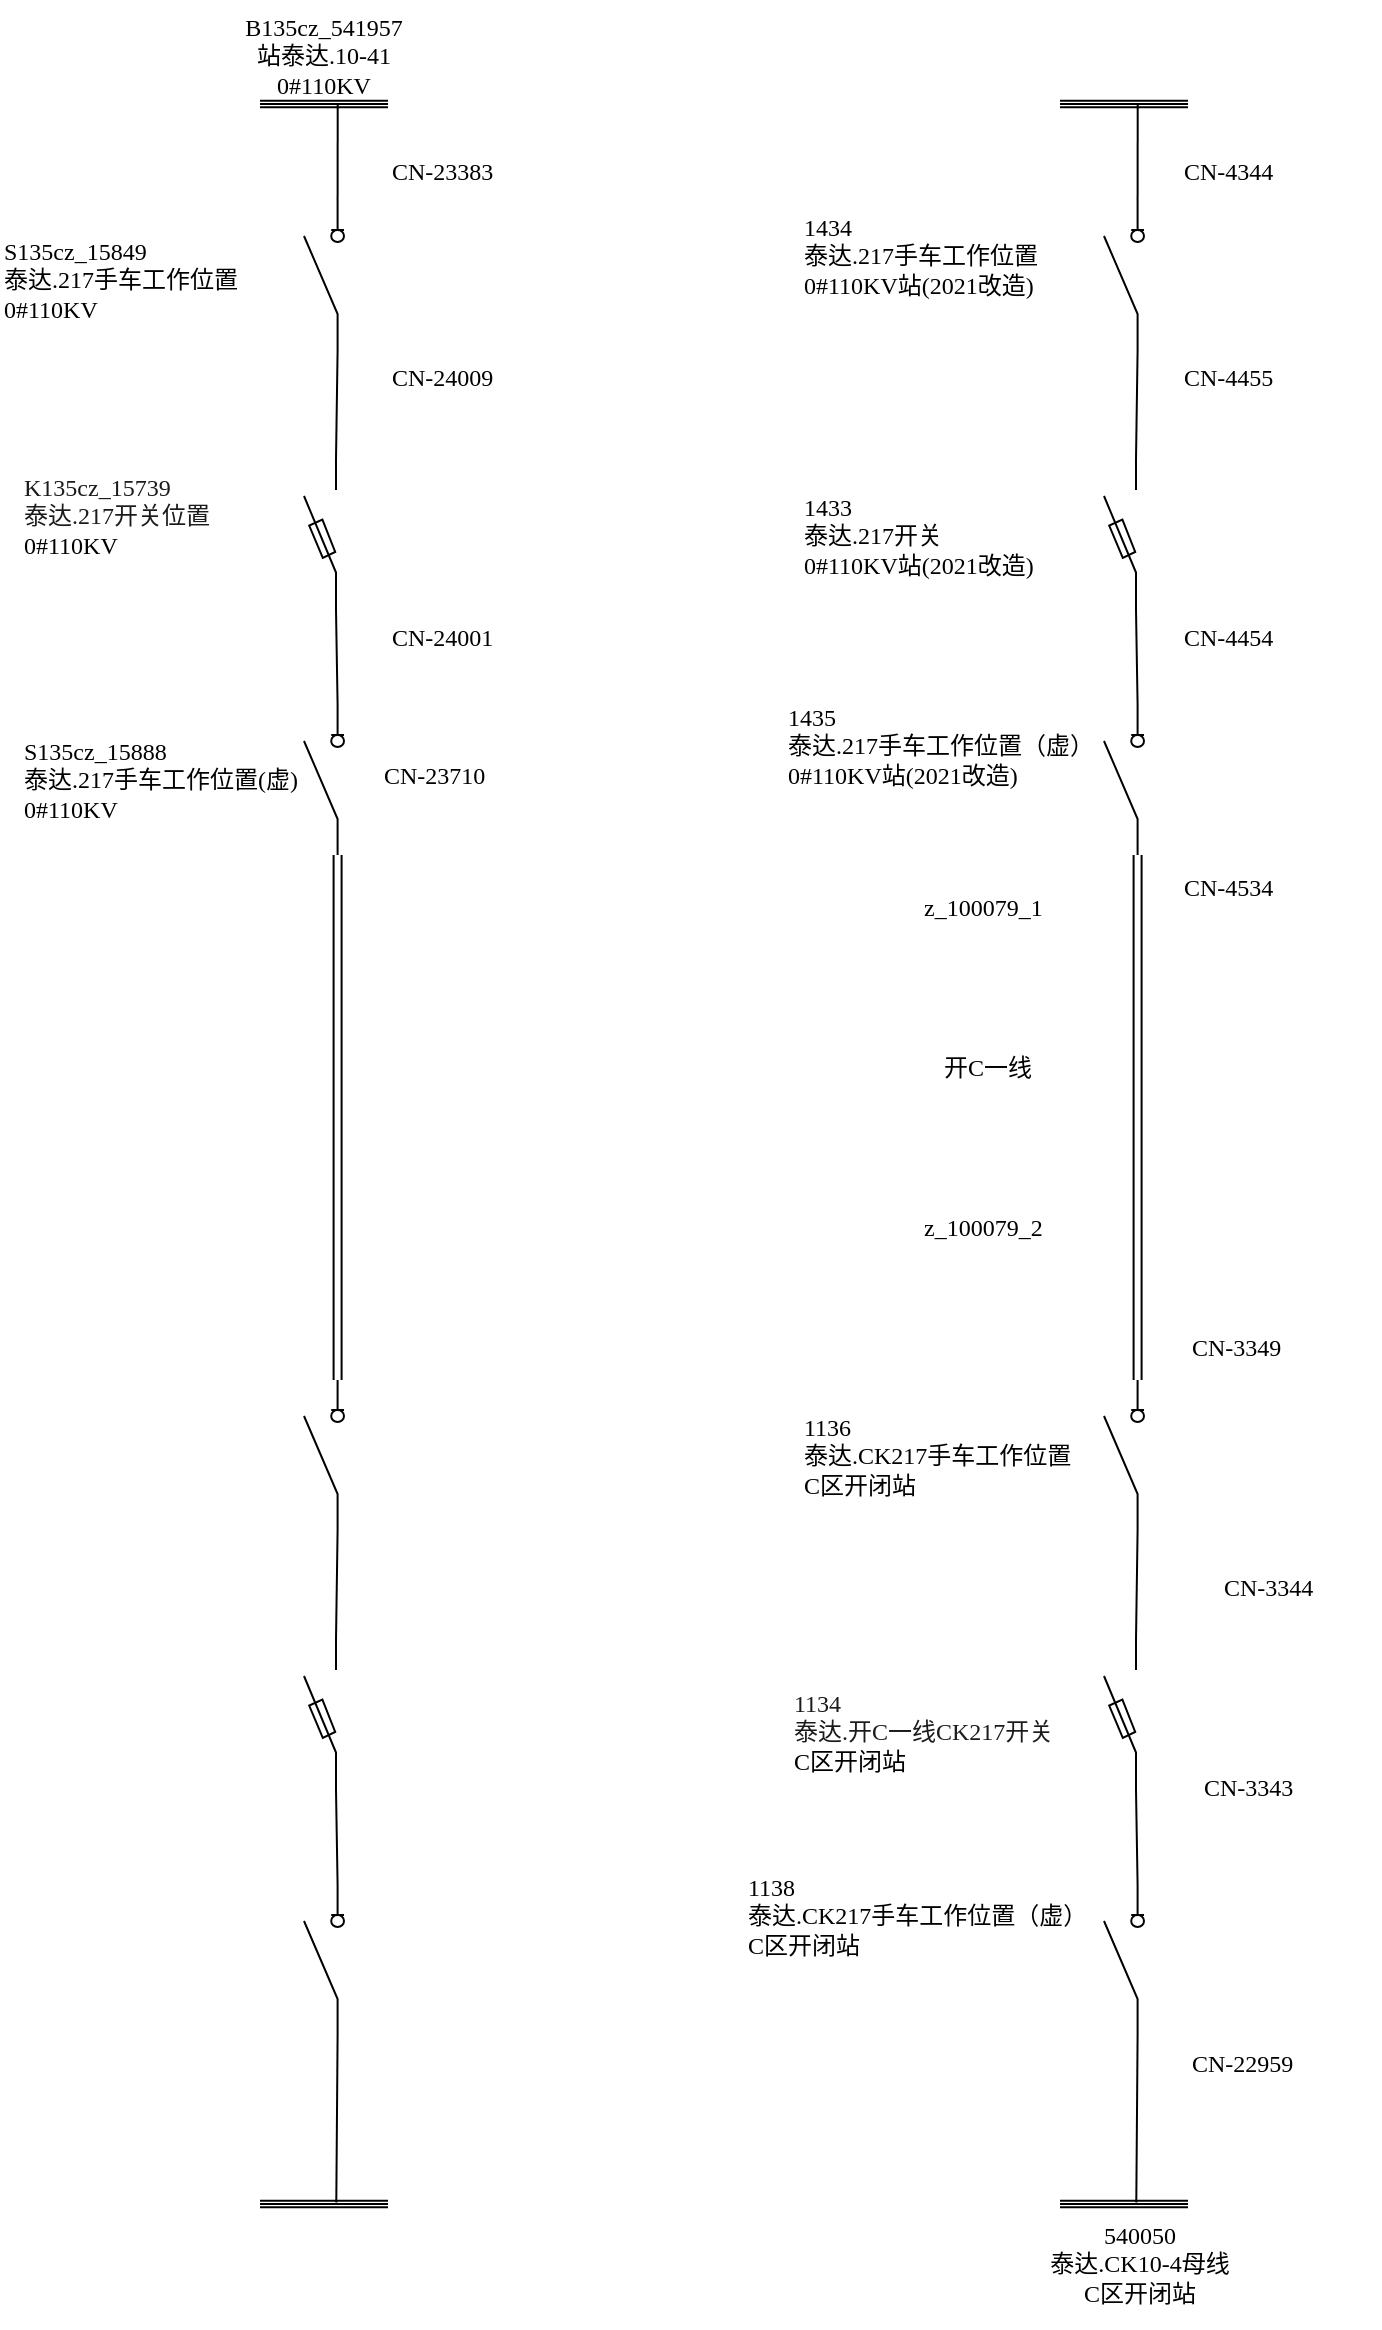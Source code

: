 <mxfile version="20.5.3" type="github">
  <diagram id="07fea595-8f29-1299-0266-81d95cde20df" name="Page-1">
    <mxGraphModel dx="1249" dy="715" grid="1" gridSize="10" guides="1" tooltips="1" connect="1" arrows="1" fold="1" page="1" pageScale="1" pageWidth="1169" pageHeight="827" background="none" math="0" shadow="0">
      <root>
        <mxCell id="0" />
        <mxCell id="1" parent="0" />
        <mxCell id="UaFH0vfjLDBY5YnZ4LmP-658" value="" style="shape=mxgraph.electrical.electro-mechanical.switchDisconnector;aspect=fixed;elSwitchState=off;direction=north;" vertex="1" parent="1">
          <mxGeometry x="212" y="942.5" width="20" height="75" as="geometry" />
        </mxCell>
        <mxCell id="UaFH0vfjLDBY5YnZ4LmP-659" value="" style="shape=mxgraph.electrical.electro-mechanical.fuse2;aspect=fixed;elSwitchState=off;direction=north;" vertex="1" parent="1">
          <mxGeometry x="212" y="820" width="20" height="75" as="geometry" />
        </mxCell>
        <mxCell id="UaFH0vfjLDBY5YnZ4LmP-660" value="" style="shape=mxgraph.electrical.electro-mechanical.switchDisconnector;aspect=fixed;elSwitchState=off;direction=north;" vertex="1" parent="1">
          <mxGeometry x="212" y="690" width="20" height="75" as="geometry" />
        </mxCell>
        <mxCell id="UaFH0vfjLDBY5YnZ4LmP-661" value="" style="pointerEvents=1;verticalLabelPosition=bottom;shadow=0;dashed=0;align=center;html=1;verticalAlign=top;shape=mxgraph.electrical.inductors.iron_core;" vertex="1" parent="1">
          <mxGeometry x="190" y="50" width="64" height="4" as="geometry" />
        </mxCell>
        <mxCell id="UaFH0vfjLDBY5YnZ4LmP-662" value="" style="shape=mxgraph.electrical.electro-mechanical.switchDisconnector;aspect=fixed;elSwitchState=off;direction=north;" vertex="1" parent="1">
          <mxGeometry x="212" y="352.5" width="20" height="75" as="geometry" />
        </mxCell>
        <mxCell id="UaFH0vfjLDBY5YnZ4LmP-663" value="" style="shape=mxgraph.electrical.electro-mechanical.fuse2;aspect=fixed;elSwitchState=off;direction=north;" vertex="1" parent="1">
          <mxGeometry x="212" y="230" width="20" height="75" as="geometry" />
        </mxCell>
        <mxCell id="UaFH0vfjLDBY5YnZ4LmP-664" value="" style="shape=mxgraph.electrical.electro-mechanical.switchDisconnector;aspect=fixed;elSwitchState=off;direction=north;" vertex="1" parent="1">
          <mxGeometry x="212" y="100" width="20" height="75" as="geometry" />
        </mxCell>
        <mxCell id="UaFH0vfjLDBY5YnZ4LmP-665" value="" style="pointerEvents=1;verticalLabelPosition=bottom;shadow=0;dashed=0;align=center;html=1;verticalAlign=top;shape=mxgraph.electrical.inductors.iron_core;" vertex="1" parent="1">
          <mxGeometry x="190" y="1100" width="64" height="4" as="geometry" />
        </mxCell>
        <mxCell id="UaFH0vfjLDBY5YnZ4LmP-667" value="" style="shape=link;html=1;rounded=0;exitX=0;exitY=0.84;exitDx=0;exitDy=0;entryX=1;entryY=0.84;entryDx=0;entryDy=0;" edge="1" parent="1" source="UaFH0vfjLDBY5YnZ4LmP-662" target="UaFH0vfjLDBY5YnZ4LmP-660">
          <mxGeometry width="100" relative="1" as="geometry">
            <mxPoint x="510" y="480" as="sourcePoint" />
            <mxPoint x="610" y="480" as="targetPoint" />
          </mxGeometry>
        </mxCell>
        <mxCell id="UaFH0vfjLDBY5YnZ4LmP-668" value="" style="endArrow=none;html=1;rounded=0;exitX=1;exitY=0.84;exitDx=0;exitDy=0;entryX=0.607;entryY=0.583;entryDx=0;entryDy=0;entryPerimeter=0;" edge="1" parent="1" source="UaFH0vfjLDBY5YnZ4LmP-664" target="UaFH0vfjLDBY5YnZ4LmP-661">
          <mxGeometry width="50" height="50" relative="1" as="geometry">
            <mxPoint x="230" y="90" as="sourcePoint" />
            <mxPoint x="229" y="60" as="targetPoint" />
          </mxGeometry>
        </mxCell>
        <mxCell id="UaFH0vfjLDBY5YnZ4LmP-669" value="" style="endArrow=none;html=1;rounded=0;exitX=1;exitY=0.8;exitDx=0;exitDy=0;entryX=0;entryY=0.84;entryDx=0;entryDy=0;" edge="1" parent="1" source="UaFH0vfjLDBY5YnZ4LmP-663" target="UaFH0vfjLDBY5YnZ4LmP-664">
          <mxGeometry width="50" height="50" relative="1" as="geometry">
            <mxPoint x="270" y="230" as="sourcePoint" />
            <mxPoint x="320" y="180" as="targetPoint" />
          </mxGeometry>
        </mxCell>
        <mxCell id="UaFH0vfjLDBY5YnZ4LmP-670" value="" style="endArrow=none;html=1;rounded=0;exitX=1;exitY=0.84;exitDx=0;exitDy=0;entryX=0;entryY=0.8;entryDx=0;entryDy=0;" edge="1" parent="1" source="UaFH0vfjLDBY5YnZ4LmP-662" target="UaFH0vfjLDBY5YnZ4LmP-663">
          <mxGeometry width="50" height="50" relative="1" as="geometry">
            <mxPoint x="290" y="350" as="sourcePoint" />
            <mxPoint x="340" y="300" as="targetPoint" />
          </mxGeometry>
        </mxCell>
        <mxCell id="UaFH0vfjLDBY5YnZ4LmP-671" value="" style="endArrow=none;html=1;rounded=0;exitX=1;exitY=0.8;exitDx=0;exitDy=0;entryX=0;entryY=0.84;entryDx=0;entryDy=0;" edge="1" parent="1" source="UaFH0vfjLDBY5YnZ4LmP-659" target="UaFH0vfjLDBY5YnZ4LmP-660">
          <mxGeometry width="50" height="50" relative="1" as="geometry">
            <mxPoint x="330" y="820" as="sourcePoint" />
            <mxPoint x="380" y="770" as="targetPoint" />
          </mxGeometry>
        </mxCell>
        <mxCell id="UaFH0vfjLDBY5YnZ4LmP-672" value="" style="endArrow=none;html=1;rounded=0;exitX=1;exitY=0.84;exitDx=0;exitDy=0;entryX=0;entryY=0.8;entryDx=0;entryDy=0;" edge="1" parent="1" source="UaFH0vfjLDBY5YnZ4LmP-658" target="UaFH0vfjLDBY5YnZ4LmP-659">
          <mxGeometry width="50" height="50" relative="1" as="geometry">
            <mxPoint x="300" y="940" as="sourcePoint" />
            <mxPoint x="350" y="890" as="targetPoint" />
          </mxGeometry>
        </mxCell>
        <mxCell id="UaFH0vfjLDBY5YnZ4LmP-673" value="" style="endArrow=none;html=1;rounded=0;exitX=0;exitY=0.84;exitDx=0;exitDy=0;entryX=0.596;entryY=0.321;entryDx=0;entryDy=0;entryPerimeter=0;" edge="1" parent="1" source="UaFH0vfjLDBY5YnZ4LmP-658" target="UaFH0vfjLDBY5YnZ4LmP-665">
          <mxGeometry width="50" height="50" relative="1" as="geometry">
            <mxPoint x="340" y="1050" as="sourcePoint" />
            <mxPoint x="390" y="1000" as="targetPoint" />
          </mxGeometry>
        </mxCell>
        <mxCell id="UaFH0vfjLDBY5YnZ4LmP-674" value="&lt;span style=&quot;color: rgb(27, 27, 27); font-size: 12px; font-style: normal; font-variant-ligatures: normal; font-variant-caps: normal; font-weight: 400; letter-spacing: normal; orphans: 2; text-align: left; text-indent: 0px; text-transform: none; widows: 2; word-spacing: 0px; -webkit-text-stroke-width: 0px; text-decoration-thickness: initial; text-decoration-style: initial; text-decoration-color: initial; float: none; display: inline !important;&quot;&gt;K135cz_15739&lt;br&gt;&lt;/span&gt;&lt;span style=&quot;color: rgb(27, 27, 27);&quot;&gt;泰达.217开关位置&lt;br&gt;&lt;/span&gt;&lt;span style=&quot;text-align: center;&quot;&gt;0#110KV&lt;/span&gt;&lt;span style=&quot;color: rgb(27, 27, 27);&quot;&gt;&lt;br&gt;&lt;/span&gt;" style="text;whiteSpace=wrap;html=1;fontFamily=Times New Roman;" vertex="1" parent="1">
          <mxGeometry x="70" y="230" width="110" height="60" as="geometry" />
        </mxCell>
        <mxCell id="UaFH0vfjLDBY5YnZ4LmP-676" value="CN-24009" style="text;whiteSpace=wrap;html=1;fontFamily=Times New Roman;" vertex="1" parent="1">
          <mxGeometry x="254" y="175" width="90" height="40" as="geometry" />
        </mxCell>
        <mxCell id="UaFH0vfjLDBY5YnZ4LmP-677" value="CN-24001" style="text;whiteSpace=wrap;html=1;fontFamily=Times New Roman;" vertex="1" parent="1">
          <mxGeometry x="254" y="305" width="90" height="40" as="geometry" />
        </mxCell>
        <mxCell id="UaFH0vfjLDBY5YnZ4LmP-679" value="S135cz_15849&lt;br&gt;泰达.217手车工作位置&lt;br&gt;&lt;span style=&quot;text-align: center;&quot;&gt;0#110KV&lt;/span&gt;" style="text;whiteSpace=wrap;html=1;fontFamily=Times New Roman;" vertex="1" parent="1">
          <mxGeometry x="60" y="112" width="150" height="58" as="geometry" />
        </mxCell>
        <mxCell id="UaFH0vfjLDBY5YnZ4LmP-680" value="CN-23383" style="text;whiteSpace=wrap;html=1;fontFamily=Times New Roman;" vertex="1" parent="1">
          <mxGeometry x="254" y="72" width="90" height="40" as="geometry" />
        </mxCell>
        <mxCell id="UaFH0vfjLDBY5YnZ4LmP-682" value="B135cz_541957&lt;br&gt;站泰达.10-41&lt;br&gt;0#110KV" style="text;whiteSpace=wrap;html=1;align=center;fontFamily=Times New Roman;" vertex="1" parent="1">
          <mxGeometry x="117" width="210" height="50" as="geometry" />
        </mxCell>
        <mxCell id="UaFH0vfjLDBY5YnZ4LmP-683" value="S135cz_15888&lt;br&gt;泰达.217手车工作位置(虚)&lt;br&gt;&lt;span style=&quot;text-align: center;&quot;&gt;0#110KV&lt;/span&gt;" style="text;whiteSpace=wrap;html=1;fontFamily=Times New Roman;" vertex="1" parent="1">
          <mxGeometry x="70" y="362" width="150" height="56" as="geometry" />
        </mxCell>
        <mxCell id="UaFH0vfjLDBY5YnZ4LmP-684" value="CN-23710" style="text;whiteSpace=wrap;html=1;fontFamily=Times New Roman;" vertex="1" parent="1">
          <mxGeometry x="250" y="374" width="90" height="40" as="geometry" />
        </mxCell>
        <mxCell id="UaFH0vfjLDBY5YnZ4LmP-685" value="" style="shape=mxgraph.electrical.electro-mechanical.switchDisconnector;aspect=fixed;elSwitchState=off;direction=north;" vertex="1" parent="1">
          <mxGeometry x="612" y="942.5" width="20" height="75" as="geometry" />
        </mxCell>
        <mxCell id="UaFH0vfjLDBY5YnZ4LmP-686" value="" style="shape=mxgraph.electrical.electro-mechanical.fuse2;aspect=fixed;elSwitchState=off;direction=north;" vertex="1" parent="1">
          <mxGeometry x="612" y="820" width="20" height="75" as="geometry" />
        </mxCell>
        <mxCell id="UaFH0vfjLDBY5YnZ4LmP-687" value="" style="shape=mxgraph.electrical.electro-mechanical.switchDisconnector;aspect=fixed;elSwitchState=off;direction=north;" vertex="1" parent="1">
          <mxGeometry x="612" y="690" width="20" height="75" as="geometry" />
        </mxCell>
        <mxCell id="UaFH0vfjLDBY5YnZ4LmP-688" value="" style="pointerEvents=1;verticalLabelPosition=bottom;shadow=0;dashed=0;align=center;html=1;verticalAlign=top;shape=mxgraph.electrical.inductors.iron_core;" vertex="1" parent="1">
          <mxGeometry x="590" y="50" width="64" height="4" as="geometry" />
        </mxCell>
        <mxCell id="UaFH0vfjLDBY5YnZ4LmP-689" value="" style="shape=mxgraph.electrical.electro-mechanical.switchDisconnector;aspect=fixed;elSwitchState=off;direction=north;" vertex="1" parent="1">
          <mxGeometry x="612" y="352.5" width="20" height="75" as="geometry" />
        </mxCell>
        <mxCell id="UaFH0vfjLDBY5YnZ4LmP-690" value="" style="shape=mxgraph.electrical.electro-mechanical.fuse2;aspect=fixed;elSwitchState=off;direction=north;" vertex="1" parent="1">
          <mxGeometry x="612" y="230" width="20" height="75" as="geometry" />
        </mxCell>
        <mxCell id="UaFH0vfjLDBY5YnZ4LmP-691" value="" style="shape=mxgraph.electrical.electro-mechanical.switchDisconnector;aspect=fixed;elSwitchState=off;direction=north;" vertex="1" parent="1">
          <mxGeometry x="612" y="100" width="20" height="75" as="geometry" />
        </mxCell>
        <mxCell id="UaFH0vfjLDBY5YnZ4LmP-692" value="" style="pointerEvents=1;verticalLabelPosition=bottom;shadow=0;dashed=0;align=center;html=1;verticalAlign=top;shape=mxgraph.electrical.inductors.iron_core;" vertex="1" parent="1">
          <mxGeometry x="590" y="1100" width="64" height="4" as="geometry" />
        </mxCell>
        <mxCell id="UaFH0vfjLDBY5YnZ4LmP-693" value="" style="shape=link;html=1;rounded=0;exitX=0;exitY=0.84;exitDx=0;exitDy=0;entryX=1;entryY=0.84;entryDx=0;entryDy=0;" edge="1" parent="1" source="UaFH0vfjLDBY5YnZ4LmP-689" target="UaFH0vfjLDBY5YnZ4LmP-687">
          <mxGeometry width="100" relative="1" as="geometry">
            <mxPoint x="910" y="480" as="sourcePoint" />
            <mxPoint x="1010" y="480" as="targetPoint" />
          </mxGeometry>
        </mxCell>
        <mxCell id="UaFH0vfjLDBY5YnZ4LmP-694" value="" style="endArrow=none;html=1;rounded=0;exitX=1;exitY=0.84;exitDx=0;exitDy=0;entryX=0.607;entryY=0.583;entryDx=0;entryDy=0;entryPerimeter=0;" edge="1" parent="1" source="UaFH0vfjLDBY5YnZ4LmP-691" target="UaFH0vfjLDBY5YnZ4LmP-688">
          <mxGeometry width="50" height="50" relative="1" as="geometry">
            <mxPoint x="630" y="90" as="sourcePoint" />
            <mxPoint x="629" y="60" as="targetPoint" />
          </mxGeometry>
        </mxCell>
        <mxCell id="UaFH0vfjLDBY5YnZ4LmP-695" value="" style="endArrow=none;html=1;rounded=0;exitX=1;exitY=0.8;exitDx=0;exitDy=0;entryX=0;entryY=0.84;entryDx=0;entryDy=0;" edge="1" parent="1" source="UaFH0vfjLDBY5YnZ4LmP-690" target="UaFH0vfjLDBY5YnZ4LmP-691">
          <mxGeometry width="50" height="50" relative="1" as="geometry">
            <mxPoint x="670" y="230" as="sourcePoint" />
            <mxPoint x="720" y="180" as="targetPoint" />
          </mxGeometry>
        </mxCell>
        <mxCell id="UaFH0vfjLDBY5YnZ4LmP-696" value="" style="endArrow=none;html=1;rounded=0;exitX=1;exitY=0.84;exitDx=0;exitDy=0;entryX=0;entryY=0.8;entryDx=0;entryDy=0;" edge="1" parent="1" source="UaFH0vfjLDBY5YnZ4LmP-689" target="UaFH0vfjLDBY5YnZ4LmP-690">
          <mxGeometry width="50" height="50" relative="1" as="geometry">
            <mxPoint x="690" y="350" as="sourcePoint" />
            <mxPoint x="740" y="300" as="targetPoint" />
          </mxGeometry>
        </mxCell>
        <mxCell id="UaFH0vfjLDBY5YnZ4LmP-697" value="" style="endArrow=none;html=1;rounded=0;exitX=1;exitY=0.8;exitDx=0;exitDy=0;entryX=0;entryY=0.84;entryDx=0;entryDy=0;" edge="1" parent="1" source="UaFH0vfjLDBY5YnZ4LmP-686" target="UaFH0vfjLDBY5YnZ4LmP-687">
          <mxGeometry width="50" height="50" relative="1" as="geometry">
            <mxPoint x="730" y="820" as="sourcePoint" />
            <mxPoint x="780" y="770" as="targetPoint" />
          </mxGeometry>
        </mxCell>
        <mxCell id="UaFH0vfjLDBY5YnZ4LmP-698" value="" style="endArrow=none;html=1;rounded=0;exitX=1;exitY=0.84;exitDx=0;exitDy=0;entryX=0;entryY=0.8;entryDx=0;entryDy=0;" edge="1" parent="1" source="UaFH0vfjLDBY5YnZ4LmP-685" target="UaFH0vfjLDBY5YnZ4LmP-686">
          <mxGeometry width="50" height="50" relative="1" as="geometry">
            <mxPoint x="700" y="940" as="sourcePoint" />
            <mxPoint x="750" y="890" as="targetPoint" />
          </mxGeometry>
        </mxCell>
        <mxCell id="UaFH0vfjLDBY5YnZ4LmP-699" value="" style="endArrow=none;html=1;rounded=0;exitX=0;exitY=0.84;exitDx=0;exitDy=0;entryX=0.596;entryY=0.321;entryDx=0;entryDy=0;entryPerimeter=0;" edge="1" parent="1" source="UaFH0vfjLDBY5YnZ4LmP-685" target="UaFH0vfjLDBY5YnZ4LmP-692">
          <mxGeometry width="50" height="50" relative="1" as="geometry">
            <mxPoint x="740" y="1050" as="sourcePoint" />
            <mxPoint x="790" y="1000" as="targetPoint" />
          </mxGeometry>
        </mxCell>
        <mxCell id="UaFH0vfjLDBY5YnZ4LmP-708" value="&lt;span style=&quot;color: rgb(27, 27, 27); font-size: 12px; font-style: normal; font-variant-ligatures: normal; font-variant-caps: normal; font-weight: 400; letter-spacing: normal; orphans: 2; text-align: left; text-indent: 0px; text-transform: none; widows: 2; word-spacing: 0px; -webkit-text-stroke-width: 0px; text-decoration-thickness: initial; text-decoration-style: initial; text-decoration-color: initial; float: none; display: inline !important;&quot;&gt;1134&lt;br&gt;&lt;span style=&quot;&quot;&gt;泰达.开C一线CK217开关&lt;br&gt;&lt;/span&gt;&lt;span style=&quot;color: rgb(0, 0, 0); text-align: center;&quot;&gt;C区开闭站&lt;/span&gt;&lt;br&gt;&lt;/span&gt;" style="text;whiteSpace=wrap;html=1;fontFamily=Times New Roman;" vertex="1" parent="1">
          <mxGeometry x="455" y="837.5" width="140" height="62.5" as="geometry" />
        </mxCell>
        <mxCell id="UaFH0vfjLDBY5YnZ4LmP-709" value="CN-3344" style="text;whiteSpace=wrap;html=1;fontFamily=Times New Roman;" vertex="1" parent="1">
          <mxGeometry x="670" y="780" width="80" height="40" as="geometry" />
        </mxCell>
        <mxCell id="UaFH0vfjLDBY5YnZ4LmP-710" value="CN-3343" style="text;whiteSpace=wrap;html=1;fontFamily=Times New Roman;" vertex="1" parent="1">
          <mxGeometry x="660" y="880" width="80" height="40" as="geometry" />
        </mxCell>
        <mxCell id="UaFH0vfjLDBY5YnZ4LmP-712" value="1138&lt;br&gt;泰达.CK217手车工作位置（虚）&lt;br&gt;&lt;span style=&quot;text-align: center;&quot;&gt;C区开闭站&lt;/span&gt;" style="text;whiteSpace=wrap;html=1;fontFamily=Times New Roman;" vertex="1" parent="1">
          <mxGeometry x="432" y="930" width="180" height="57.5" as="geometry" />
        </mxCell>
        <mxCell id="UaFH0vfjLDBY5YnZ4LmP-714" value="CN-22959" style="text;whiteSpace=wrap;html=1;fontFamily=Times New Roman;" vertex="1" parent="1">
          <mxGeometry x="654" y="1017.5" width="90" height="40" as="geometry" />
        </mxCell>
        <mxCell id="UaFH0vfjLDBY5YnZ4LmP-716" value="540050&lt;br&gt;泰达.CK10-4母线&lt;br&gt;C区开闭站" style="text;whiteSpace=wrap;html=1;align=center;fontFamily=Times New Roman;" vertex="1" parent="1">
          <mxGeometry x="570" y="1104" width="120" height="60" as="geometry" />
        </mxCell>
        <mxCell id="UaFH0vfjLDBY5YnZ4LmP-717" value="1136&lt;br&gt;泰达.CK217手车工作位置&lt;br&gt;&lt;span style=&quot;text-align: center;&quot;&gt;C区开闭站&lt;/span&gt;" style="text;whiteSpace=wrap;html=1;fontFamily=Times New Roman;" vertex="1" parent="1">
          <mxGeometry x="460" y="700" width="150" height="60" as="geometry" />
        </mxCell>
        <mxCell id="UaFH0vfjLDBY5YnZ4LmP-718" value="CN-3349" style="text;whiteSpace=wrap;html=1;fontFamily=Times New Roman;" vertex="1" parent="1">
          <mxGeometry x="654" y="660" width="80" height="40" as="geometry" />
        </mxCell>
        <mxCell id="UaFH0vfjLDBY5YnZ4LmP-720" value="z_100079_2" style="text;whiteSpace=wrap;html=1;fontFamily=Times New Roman;" vertex="1" parent="1">
          <mxGeometry x="520" y="600" width="100" height="40" as="geometry" />
        </mxCell>
        <mxCell id="UaFH0vfjLDBY5YnZ4LmP-721" value="z_100079_1" style="text;whiteSpace=wrap;html=1;fontFamily=Times New Roman;" vertex="1" parent="1">
          <mxGeometry x="520" y="440" width="100" height="40" as="geometry" />
        </mxCell>
        <mxCell id="UaFH0vfjLDBY5YnZ4LmP-722" value="开C一线" style="text;whiteSpace=wrap;html=1;fontFamily=Times New Roman;" vertex="1" parent="1">
          <mxGeometry x="530" y="520" width="60" height="30" as="geometry" />
        </mxCell>
        <mxCell id="UaFH0vfjLDBY5YnZ4LmP-724" value="CN-4534" style="text;whiteSpace=wrap;html=1;fontFamily=Times New Roman;" vertex="1" parent="1">
          <mxGeometry x="650" y="430" width="80" height="40" as="geometry" />
        </mxCell>
        <mxCell id="UaFH0vfjLDBY5YnZ4LmP-726" value="1435&lt;br&gt;泰达.217手车工作位置（虚）&lt;br&gt;0#110KV站(2021改造)" style="text;whiteSpace=wrap;html=1;fontFamily=Times New Roman;" vertex="1" parent="1">
          <mxGeometry x="452" y="345" width="160" height="55" as="geometry" />
        </mxCell>
        <mxCell id="UaFH0vfjLDBY5YnZ4LmP-727" value="CN-4454" style="text;whiteSpace=wrap;html=1;fontFamily=Times New Roman;" vertex="1" parent="1">
          <mxGeometry x="650" y="305" width="80" height="40" as="geometry" />
        </mxCell>
        <mxCell id="UaFH0vfjLDBY5YnZ4LmP-728" value="1433&lt;br&gt;泰达.217开关&lt;br&gt;0#110KV站(2021改造)" style="text;whiteSpace=wrap;html=1;fontFamily=Times New Roman;" vertex="1" parent="1">
          <mxGeometry x="460" y="240" width="140" height="60" as="geometry" />
        </mxCell>
        <mxCell id="UaFH0vfjLDBY5YnZ4LmP-729" value="CN-4455" style="text;whiteSpace=wrap;html=1;fontFamily=Times New Roman;" vertex="1" parent="1">
          <mxGeometry x="650" y="175" width="80" height="40" as="geometry" />
        </mxCell>
        <mxCell id="UaFH0vfjLDBY5YnZ4LmP-730" value="1434&lt;br&gt;泰达.217手车工作位置&lt;br&gt;0#110KV站(2021改造)" style="text;whiteSpace=wrap;html=1;fontFamily=Times New Roman;" vertex="1" parent="1">
          <mxGeometry x="460" y="100" width="130" height="60" as="geometry" />
        </mxCell>
        <mxCell id="UaFH0vfjLDBY5YnZ4LmP-731" value="CN-4344" style="text;whiteSpace=wrap;html=1;fontFamily=Times New Roman;" vertex="1" parent="1">
          <mxGeometry x="650" y="72" width="80" height="40" as="geometry" />
        </mxCell>
      </root>
    </mxGraphModel>
  </diagram>
</mxfile>
